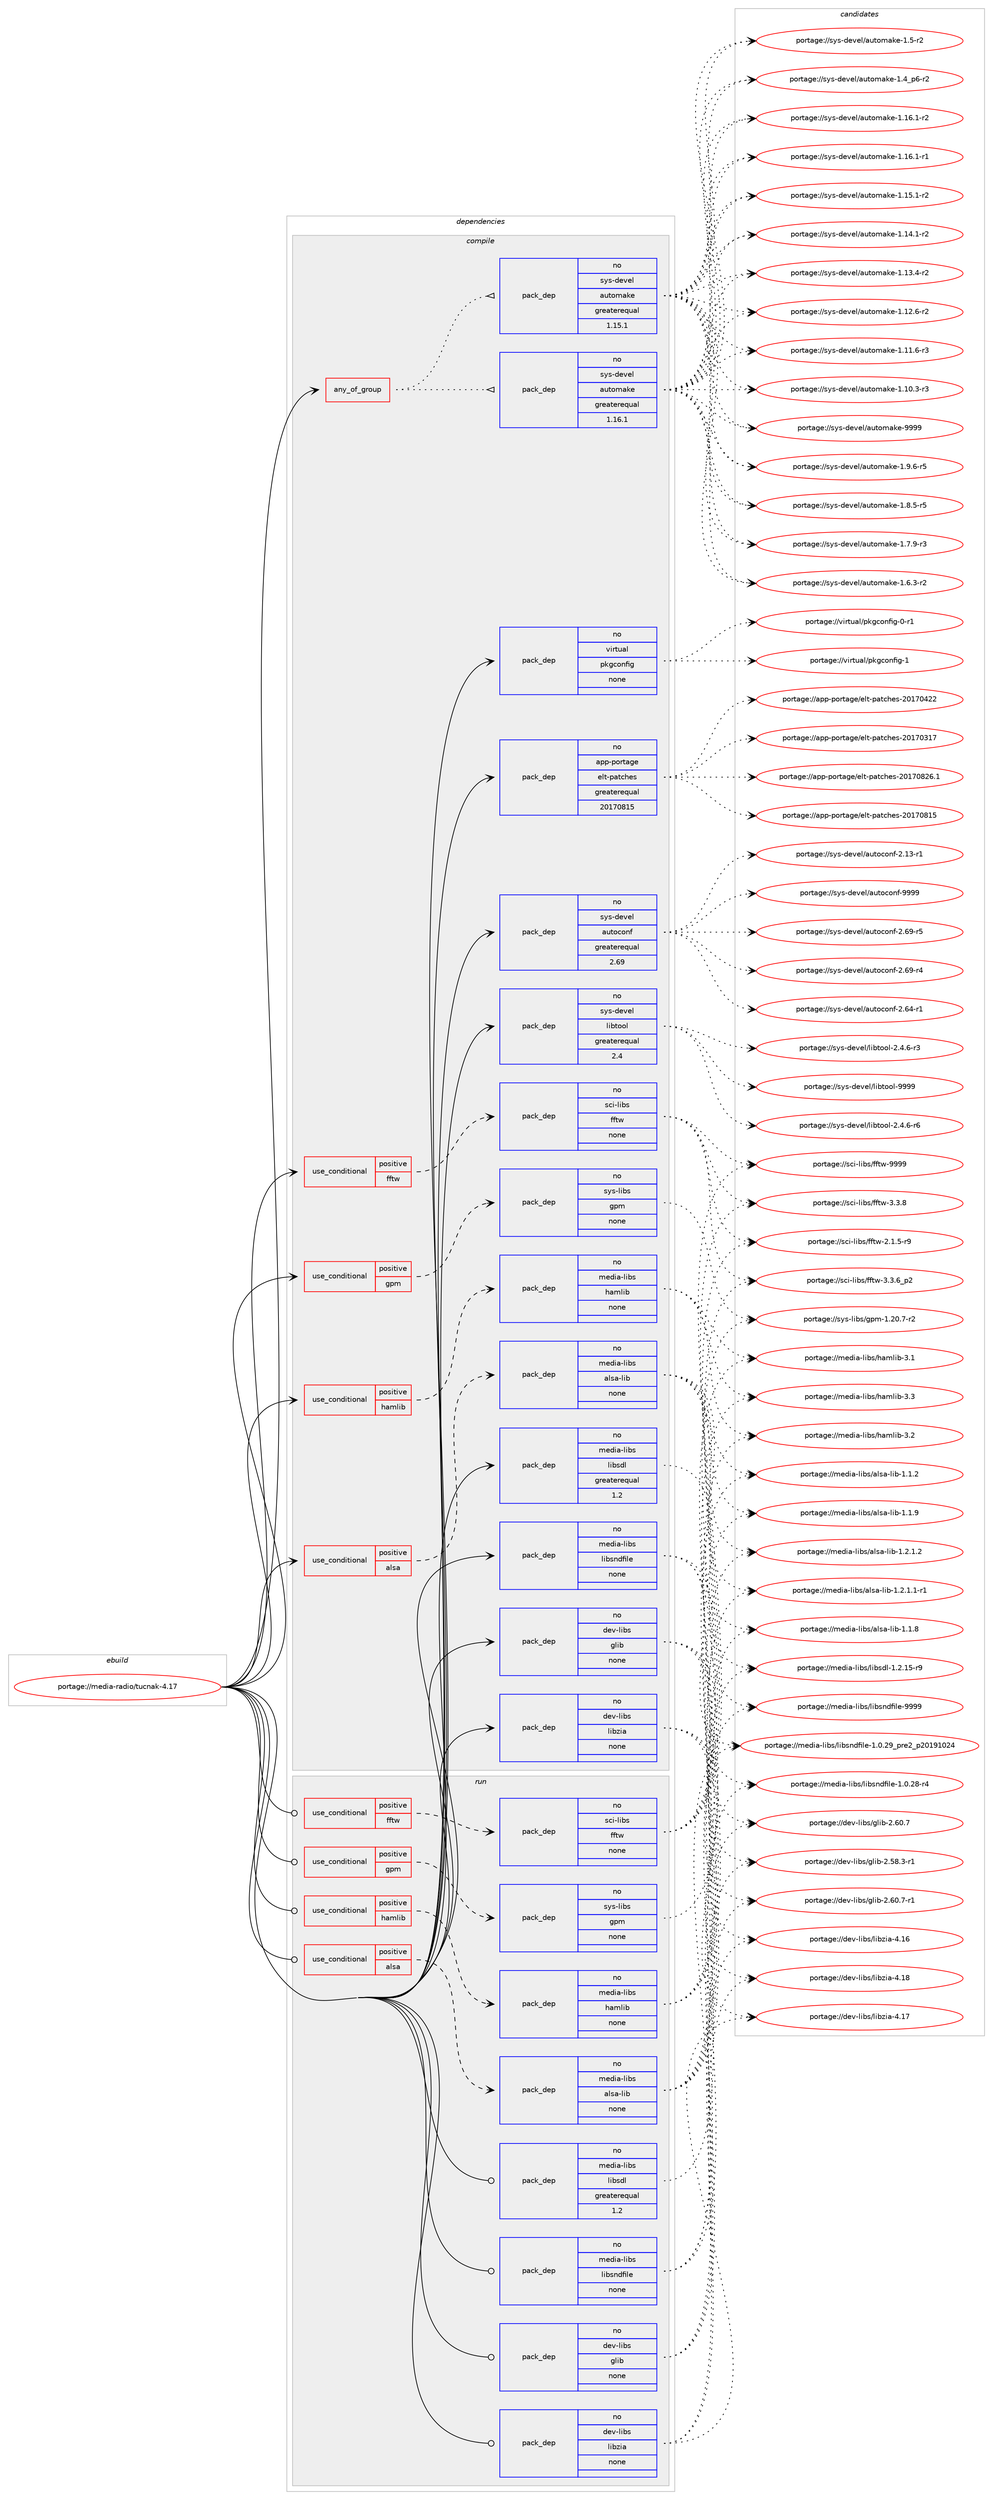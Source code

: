 digraph prolog {

# *************
# Graph options
# *************

newrank=true;
concentrate=true;
compound=true;
graph [rankdir=LR,fontname=Helvetica,fontsize=10,ranksep=1.5];#, ranksep=2.5, nodesep=0.2];
edge  [arrowhead=vee];
node  [fontname=Helvetica,fontsize=10];

# **********
# The ebuild
# **********

subgraph cluster_leftcol {
color=gray;
label=<<i>ebuild</i>>;
id [label="portage://media-radio/tucnak-4.17", color=red, width=4, href="../media-radio/tucnak-4.17.svg"];
}

# ****************
# The dependencies
# ****************

subgraph cluster_midcol {
color=gray;
label=<<i>dependencies</i>>;
subgraph cluster_compile {
fillcolor="#eeeeee";
style=filled;
label=<<i>compile</i>>;
subgraph any2864 {
dependency197379 [label=<<TABLE BORDER="0" CELLBORDER="1" CELLSPACING="0" CELLPADDING="4"><TR><TD CELLPADDING="10">any_of_group</TD></TR></TABLE>>, shape=none, color=red];subgraph pack149423 {
dependency197380 [label=<<TABLE BORDER="0" CELLBORDER="1" CELLSPACING="0" CELLPADDING="4" WIDTH="220"><TR><TD ROWSPAN="6" CELLPADDING="30">pack_dep</TD></TR><TR><TD WIDTH="110">no</TD></TR><TR><TD>sys-devel</TD></TR><TR><TD>automake</TD></TR><TR><TD>greaterequal</TD></TR><TR><TD>1.16.1</TD></TR></TABLE>>, shape=none, color=blue];
}
dependency197379:e -> dependency197380:w [weight=20,style="dotted",arrowhead="oinv"];
subgraph pack149424 {
dependency197381 [label=<<TABLE BORDER="0" CELLBORDER="1" CELLSPACING="0" CELLPADDING="4" WIDTH="220"><TR><TD ROWSPAN="6" CELLPADDING="30">pack_dep</TD></TR><TR><TD WIDTH="110">no</TD></TR><TR><TD>sys-devel</TD></TR><TR><TD>automake</TD></TR><TR><TD>greaterequal</TD></TR><TR><TD>1.15.1</TD></TR></TABLE>>, shape=none, color=blue];
}
dependency197379:e -> dependency197381:w [weight=20,style="dotted",arrowhead="oinv"];
}
id:e -> dependency197379:w [weight=20,style="solid",arrowhead="vee"];
subgraph cond44942 {
dependency197382 [label=<<TABLE BORDER="0" CELLBORDER="1" CELLSPACING="0" CELLPADDING="4"><TR><TD ROWSPAN="3" CELLPADDING="10">use_conditional</TD></TR><TR><TD>positive</TD></TR><TR><TD>alsa</TD></TR></TABLE>>, shape=none, color=red];
subgraph pack149425 {
dependency197383 [label=<<TABLE BORDER="0" CELLBORDER="1" CELLSPACING="0" CELLPADDING="4" WIDTH="220"><TR><TD ROWSPAN="6" CELLPADDING="30">pack_dep</TD></TR><TR><TD WIDTH="110">no</TD></TR><TR><TD>media-libs</TD></TR><TR><TD>alsa-lib</TD></TR><TR><TD>none</TD></TR><TR><TD></TD></TR></TABLE>>, shape=none, color=blue];
}
dependency197382:e -> dependency197383:w [weight=20,style="dashed",arrowhead="vee"];
}
id:e -> dependency197382:w [weight=20,style="solid",arrowhead="vee"];
subgraph cond44943 {
dependency197384 [label=<<TABLE BORDER="0" CELLBORDER="1" CELLSPACING="0" CELLPADDING="4"><TR><TD ROWSPAN="3" CELLPADDING="10">use_conditional</TD></TR><TR><TD>positive</TD></TR><TR><TD>fftw</TD></TR></TABLE>>, shape=none, color=red];
subgraph pack149426 {
dependency197385 [label=<<TABLE BORDER="0" CELLBORDER="1" CELLSPACING="0" CELLPADDING="4" WIDTH="220"><TR><TD ROWSPAN="6" CELLPADDING="30">pack_dep</TD></TR><TR><TD WIDTH="110">no</TD></TR><TR><TD>sci-libs</TD></TR><TR><TD>fftw</TD></TR><TR><TD>none</TD></TR><TR><TD></TD></TR></TABLE>>, shape=none, color=blue];
}
dependency197384:e -> dependency197385:w [weight=20,style="dashed",arrowhead="vee"];
}
id:e -> dependency197384:w [weight=20,style="solid",arrowhead="vee"];
subgraph cond44944 {
dependency197386 [label=<<TABLE BORDER="0" CELLBORDER="1" CELLSPACING="0" CELLPADDING="4"><TR><TD ROWSPAN="3" CELLPADDING="10">use_conditional</TD></TR><TR><TD>positive</TD></TR><TR><TD>gpm</TD></TR></TABLE>>, shape=none, color=red];
subgraph pack149427 {
dependency197387 [label=<<TABLE BORDER="0" CELLBORDER="1" CELLSPACING="0" CELLPADDING="4" WIDTH="220"><TR><TD ROWSPAN="6" CELLPADDING="30">pack_dep</TD></TR><TR><TD WIDTH="110">no</TD></TR><TR><TD>sys-libs</TD></TR><TR><TD>gpm</TD></TR><TR><TD>none</TD></TR><TR><TD></TD></TR></TABLE>>, shape=none, color=blue];
}
dependency197386:e -> dependency197387:w [weight=20,style="dashed",arrowhead="vee"];
}
id:e -> dependency197386:w [weight=20,style="solid",arrowhead="vee"];
subgraph cond44945 {
dependency197388 [label=<<TABLE BORDER="0" CELLBORDER="1" CELLSPACING="0" CELLPADDING="4"><TR><TD ROWSPAN="3" CELLPADDING="10">use_conditional</TD></TR><TR><TD>positive</TD></TR><TR><TD>hamlib</TD></TR></TABLE>>, shape=none, color=red];
subgraph pack149428 {
dependency197389 [label=<<TABLE BORDER="0" CELLBORDER="1" CELLSPACING="0" CELLPADDING="4" WIDTH="220"><TR><TD ROWSPAN="6" CELLPADDING="30">pack_dep</TD></TR><TR><TD WIDTH="110">no</TD></TR><TR><TD>media-libs</TD></TR><TR><TD>hamlib</TD></TR><TR><TD>none</TD></TR><TR><TD></TD></TR></TABLE>>, shape=none, color=blue];
}
dependency197388:e -> dependency197389:w [weight=20,style="dashed",arrowhead="vee"];
}
id:e -> dependency197388:w [weight=20,style="solid",arrowhead="vee"];
subgraph pack149429 {
dependency197390 [label=<<TABLE BORDER="0" CELLBORDER="1" CELLSPACING="0" CELLPADDING="4" WIDTH="220"><TR><TD ROWSPAN="6" CELLPADDING="30">pack_dep</TD></TR><TR><TD WIDTH="110">no</TD></TR><TR><TD>app-portage</TD></TR><TR><TD>elt-patches</TD></TR><TR><TD>greaterequal</TD></TR><TR><TD>20170815</TD></TR></TABLE>>, shape=none, color=blue];
}
id:e -> dependency197390:w [weight=20,style="solid",arrowhead="vee"];
subgraph pack149430 {
dependency197391 [label=<<TABLE BORDER="0" CELLBORDER="1" CELLSPACING="0" CELLPADDING="4" WIDTH="220"><TR><TD ROWSPAN="6" CELLPADDING="30">pack_dep</TD></TR><TR><TD WIDTH="110">no</TD></TR><TR><TD>dev-libs</TD></TR><TR><TD>glib</TD></TR><TR><TD>none</TD></TR><TR><TD></TD></TR></TABLE>>, shape=none, color=blue];
}
id:e -> dependency197391:w [weight=20,style="solid",arrowhead="vee"];
subgraph pack149431 {
dependency197392 [label=<<TABLE BORDER="0" CELLBORDER="1" CELLSPACING="0" CELLPADDING="4" WIDTH="220"><TR><TD ROWSPAN="6" CELLPADDING="30">pack_dep</TD></TR><TR><TD WIDTH="110">no</TD></TR><TR><TD>dev-libs</TD></TR><TR><TD>libzia</TD></TR><TR><TD>none</TD></TR><TR><TD></TD></TR></TABLE>>, shape=none, color=blue];
}
id:e -> dependency197392:w [weight=20,style="solid",arrowhead="vee"];
subgraph pack149432 {
dependency197393 [label=<<TABLE BORDER="0" CELLBORDER="1" CELLSPACING="0" CELLPADDING="4" WIDTH="220"><TR><TD ROWSPAN="6" CELLPADDING="30">pack_dep</TD></TR><TR><TD WIDTH="110">no</TD></TR><TR><TD>media-libs</TD></TR><TR><TD>libsdl</TD></TR><TR><TD>greaterequal</TD></TR><TR><TD>1.2</TD></TR></TABLE>>, shape=none, color=blue];
}
id:e -> dependency197393:w [weight=20,style="solid",arrowhead="vee"];
subgraph pack149433 {
dependency197394 [label=<<TABLE BORDER="0" CELLBORDER="1" CELLSPACING="0" CELLPADDING="4" WIDTH="220"><TR><TD ROWSPAN="6" CELLPADDING="30">pack_dep</TD></TR><TR><TD WIDTH="110">no</TD></TR><TR><TD>media-libs</TD></TR><TR><TD>libsndfile</TD></TR><TR><TD>none</TD></TR><TR><TD></TD></TR></TABLE>>, shape=none, color=blue];
}
id:e -> dependency197394:w [weight=20,style="solid",arrowhead="vee"];
subgraph pack149434 {
dependency197395 [label=<<TABLE BORDER="0" CELLBORDER="1" CELLSPACING="0" CELLPADDING="4" WIDTH="220"><TR><TD ROWSPAN="6" CELLPADDING="30">pack_dep</TD></TR><TR><TD WIDTH="110">no</TD></TR><TR><TD>sys-devel</TD></TR><TR><TD>autoconf</TD></TR><TR><TD>greaterequal</TD></TR><TR><TD>2.69</TD></TR></TABLE>>, shape=none, color=blue];
}
id:e -> dependency197395:w [weight=20,style="solid",arrowhead="vee"];
subgraph pack149435 {
dependency197396 [label=<<TABLE BORDER="0" CELLBORDER="1" CELLSPACING="0" CELLPADDING="4" WIDTH="220"><TR><TD ROWSPAN="6" CELLPADDING="30">pack_dep</TD></TR><TR><TD WIDTH="110">no</TD></TR><TR><TD>sys-devel</TD></TR><TR><TD>libtool</TD></TR><TR><TD>greaterequal</TD></TR><TR><TD>2.4</TD></TR></TABLE>>, shape=none, color=blue];
}
id:e -> dependency197396:w [weight=20,style="solid",arrowhead="vee"];
subgraph pack149436 {
dependency197397 [label=<<TABLE BORDER="0" CELLBORDER="1" CELLSPACING="0" CELLPADDING="4" WIDTH="220"><TR><TD ROWSPAN="6" CELLPADDING="30">pack_dep</TD></TR><TR><TD WIDTH="110">no</TD></TR><TR><TD>virtual</TD></TR><TR><TD>pkgconfig</TD></TR><TR><TD>none</TD></TR><TR><TD></TD></TR></TABLE>>, shape=none, color=blue];
}
id:e -> dependency197397:w [weight=20,style="solid",arrowhead="vee"];
}
subgraph cluster_compileandrun {
fillcolor="#eeeeee";
style=filled;
label=<<i>compile and run</i>>;
}
subgraph cluster_run {
fillcolor="#eeeeee";
style=filled;
label=<<i>run</i>>;
subgraph cond44946 {
dependency197398 [label=<<TABLE BORDER="0" CELLBORDER="1" CELLSPACING="0" CELLPADDING="4"><TR><TD ROWSPAN="3" CELLPADDING="10">use_conditional</TD></TR><TR><TD>positive</TD></TR><TR><TD>alsa</TD></TR></TABLE>>, shape=none, color=red];
subgraph pack149437 {
dependency197399 [label=<<TABLE BORDER="0" CELLBORDER="1" CELLSPACING="0" CELLPADDING="4" WIDTH="220"><TR><TD ROWSPAN="6" CELLPADDING="30">pack_dep</TD></TR><TR><TD WIDTH="110">no</TD></TR><TR><TD>media-libs</TD></TR><TR><TD>alsa-lib</TD></TR><TR><TD>none</TD></TR><TR><TD></TD></TR></TABLE>>, shape=none, color=blue];
}
dependency197398:e -> dependency197399:w [weight=20,style="dashed",arrowhead="vee"];
}
id:e -> dependency197398:w [weight=20,style="solid",arrowhead="odot"];
subgraph cond44947 {
dependency197400 [label=<<TABLE BORDER="0" CELLBORDER="1" CELLSPACING="0" CELLPADDING="4"><TR><TD ROWSPAN="3" CELLPADDING="10">use_conditional</TD></TR><TR><TD>positive</TD></TR><TR><TD>fftw</TD></TR></TABLE>>, shape=none, color=red];
subgraph pack149438 {
dependency197401 [label=<<TABLE BORDER="0" CELLBORDER="1" CELLSPACING="0" CELLPADDING="4" WIDTH="220"><TR><TD ROWSPAN="6" CELLPADDING="30">pack_dep</TD></TR><TR><TD WIDTH="110">no</TD></TR><TR><TD>sci-libs</TD></TR><TR><TD>fftw</TD></TR><TR><TD>none</TD></TR><TR><TD></TD></TR></TABLE>>, shape=none, color=blue];
}
dependency197400:e -> dependency197401:w [weight=20,style="dashed",arrowhead="vee"];
}
id:e -> dependency197400:w [weight=20,style="solid",arrowhead="odot"];
subgraph cond44948 {
dependency197402 [label=<<TABLE BORDER="0" CELLBORDER="1" CELLSPACING="0" CELLPADDING="4"><TR><TD ROWSPAN="3" CELLPADDING="10">use_conditional</TD></TR><TR><TD>positive</TD></TR><TR><TD>gpm</TD></TR></TABLE>>, shape=none, color=red];
subgraph pack149439 {
dependency197403 [label=<<TABLE BORDER="0" CELLBORDER="1" CELLSPACING="0" CELLPADDING="4" WIDTH="220"><TR><TD ROWSPAN="6" CELLPADDING="30">pack_dep</TD></TR><TR><TD WIDTH="110">no</TD></TR><TR><TD>sys-libs</TD></TR><TR><TD>gpm</TD></TR><TR><TD>none</TD></TR><TR><TD></TD></TR></TABLE>>, shape=none, color=blue];
}
dependency197402:e -> dependency197403:w [weight=20,style="dashed",arrowhead="vee"];
}
id:e -> dependency197402:w [weight=20,style="solid",arrowhead="odot"];
subgraph cond44949 {
dependency197404 [label=<<TABLE BORDER="0" CELLBORDER="1" CELLSPACING="0" CELLPADDING="4"><TR><TD ROWSPAN="3" CELLPADDING="10">use_conditional</TD></TR><TR><TD>positive</TD></TR><TR><TD>hamlib</TD></TR></TABLE>>, shape=none, color=red];
subgraph pack149440 {
dependency197405 [label=<<TABLE BORDER="0" CELLBORDER="1" CELLSPACING="0" CELLPADDING="4" WIDTH="220"><TR><TD ROWSPAN="6" CELLPADDING="30">pack_dep</TD></TR><TR><TD WIDTH="110">no</TD></TR><TR><TD>media-libs</TD></TR><TR><TD>hamlib</TD></TR><TR><TD>none</TD></TR><TR><TD></TD></TR></TABLE>>, shape=none, color=blue];
}
dependency197404:e -> dependency197405:w [weight=20,style="dashed",arrowhead="vee"];
}
id:e -> dependency197404:w [weight=20,style="solid",arrowhead="odot"];
subgraph pack149441 {
dependency197406 [label=<<TABLE BORDER="0" CELLBORDER="1" CELLSPACING="0" CELLPADDING="4" WIDTH="220"><TR><TD ROWSPAN="6" CELLPADDING="30">pack_dep</TD></TR><TR><TD WIDTH="110">no</TD></TR><TR><TD>dev-libs</TD></TR><TR><TD>glib</TD></TR><TR><TD>none</TD></TR><TR><TD></TD></TR></TABLE>>, shape=none, color=blue];
}
id:e -> dependency197406:w [weight=20,style="solid",arrowhead="odot"];
subgraph pack149442 {
dependency197407 [label=<<TABLE BORDER="0" CELLBORDER="1" CELLSPACING="0" CELLPADDING="4" WIDTH="220"><TR><TD ROWSPAN="6" CELLPADDING="30">pack_dep</TD></TR><TR><TD WIDTH="110">no</TD></TR><TR><TD>dev-libs</TD></TR><TR><TD>libzia</TD></TR><TR><TD>none</TD></TR><TR><TD></TD></TR></TABLE>>, shape=none, color=blue];
}
id:e -> dependency197407:w [weight=20,style="solid",arrowhead="odot"];
subgraph pack149443 {
dependency197408 [label=<<TABLE BORDER="0" CELLBORDER="1" CELLSPACING="0" CELLPADDING="4" WIDTH="220"><TR><TD ROWSPAN="6" CELLPADDING="30">pack_dep</TD></TR><TR><TD WIDTH="110">no</TD></TR><TR><TD>media-libs</TD></TR><TR><TD>libsdl</TD></TR><TR><TD>greaterequal</TD></TR><TR><TD>1.2</TD></TR></TABLE>>, shape=none, color=blue];
}
id:e -> dependency197408:w [weight=20,style="solid",arrowhead="odot"];
subgraph pack149444 {
dependency197409 [label=<<TABLE BORDER="0" CELLBORDER="1" CELLSPACING="0" CELLPADDING="4" WIDTH="220"><TR><TD ROWSPAN="6" CELLPADDING="30">pack_dep</TD></TR><TR><TD WIDTH="110">no</TD></TR><TR><TD>media-libs</TD></TR><TR><TD>libsndfile</TD></TR><TR><TD>none</TD></TR><TR><TD></TD></TR></TABLE>>, shape=none, color=blue];
}
id:e -> dependency197409:w [weight=20,style="solid",arrowhead="odot"];
}
}

# **************
# The candidates
# **************

subgraph cluster_choices {
rank=same;
color=gray;
label=<<i>candidates</i>>;

subgraph choice149423 {
color=black;
nodesep=1;
choice115121115451001011181011084797117116111109971071014557575757 [label="portage://sys-devel/automake-9999", color=red, width=4,href="../sys-devel/automake-9999.svg"];
choice115121115451001011181011084797117116111109971071014549465746544511453 [label="portage://sys-devel/automake-1.9.6-r5", color=red, width=4,href="../sys-devel/automake-1.9.6-r5.svg"];
choice115121115451001011181011084797117116111109971071014549465646534511453 [label="portage://sys-devel/automake-1.8.5-r5", color=red, width=4,href="../sys-devel/automake-1.8.5-r5.svg"];
choice115121115451001011181011084797117116111109971071014549465546574511451 [label="portage://sys-devel/automake-1.7.9-r3", color=red, width=4,href="../sys-devel/automake-1.7.9-r3.svg"];
choice115121115451001011181011084797117116111109971071014549465446514511450 [label="portage://sys-devel/automake-1.6.3-r2", color=red, width=4,href="../sys-devel/automake-1.6.3-r2.svg"];
choice11512111545100101118101108479711711611110997107101454946534511450 [label="portage://sys-devel/automake-1.5-r2", color=red, width=4,href="../sys-devel/automake-1.5-r2.svg"];
choice115121115451001011181011084797117116111109971071014549465295112544511450 [label="portage://sys-devel/automake-1.4_p6-r2", color=red, width=4,href="../sys-devel/automake-1.4_p6-r2.svg"];
choice11512111545100101118101108479711711611110997107101454946495446494511450 [label="portage://sys-devel/automake-1.16.1-r2", color=red, width=4,href="../sys-devel/automake-1.16.1-r2.svg"];
choice11512111545100101118101108479711711611110997107101454946495446494511449 [label="portage://sys-devel/automake-1.16.1-r1", color=red, width=4,href="../sys-devel/automake-1.16.1-r1.svg"];
choice11512111545100101118101108479711711611110997107101454946495346494511450 [label="portage://sys-devel/automake-1.15.1-r2", color=red, width=4,href="../sys-devel/automake-1.15.1-r2.svg"];
choice11512111545100101118101108479711711611110997107101454946495246494511450 [label="portage://sys-devel/automake-1.14.1-r2", color=red, width=4,href="../sys-devel/automake-1.14.1-r2.svg"];
choice11512111545100101118101108479711711611110997107101454946495146524511450 [label="portage://sys-devel/automake-1.13.4-r2", color=red, width=4,href="../sys-devel/automake-1.13.4-r2.svg"];
choice11512111545100101118101108479711711611110997107101454946495046544511450 [label="portage://sys-devel/automake-1.12.6-r2", color=red, width=4,href="../sys-devel/automake-1.12.6-r2.svg"];
choice11512111545100101118101108479711711611110997107101454946494946544511451 [label="portage://sys-devel/automake-1.11.6-r3", color=red, width=4,href="../sys-devel/automake-1.11.6-r3.svg"];
choice11512111545100101118101108479711711611110997107101454946494846514511451 [label="portage://sys-devel/automake-1.10.3-r3", color=red, width=4,href="../sys-devel/automake-1.10.3-r3.svg"];
dependency197380:e -> choice115121115451001011181011084797117116111109971071014557575757:w [style=dotted,weight="100"];
dependency197380:e -> choice115121115451001011181011084797117116111109971071014549465746544511453:w [style=dotted,weight="100"];
dependency197380:e -> choice115121115451001011181011084797117116111109971071014549465646534511453:w [style=dotted,weight="100"];
dependency197380:e -> choice115121115451001011181011084797117116111109971071014549465546574511451:w [style=dotted,weight="100"];
dependency197380:e -> choice115121115451001011181011084797117116111109971071014549465446514511450:w [style=dotted,weight="100"];
dependency197380:e -> choice11512111545100101118101108479711711611110997107101454946534511450:w [style=dotted,weight="100"];
dependency197380:e -> choice115121115451001011181011084797117116111109971071014549465295112544511450:w [style=dotted,weight="100"];
dependency197380:e -> choice11512111545100101118101108479711711611110997107101454946495446494511450:w [style=dotted,weight="100"];
dependency197380:e -> choice11512111545100101118101108479711711611110997107101454946495446494511449:w [style=dotted,weight="100"];
dependency197380:e -> choice11512111545100101118101108479711711611110997107101454946495346494511450:w [style=dotted,weight="100"];
dependency197380:e -> choice11512111545100101118101108479711711611110997107101454946495246494511450:w [style=dotted,weight="100"];
dependency197380:e -> choice11512111545100101118101108479711711611110997107101454946495146524511450:w [style=dotted,weight="100"];
dependency197380:e -> choice11512111545100101118101108479711711611110997107101454946495046544511450:w [style=dotted,weight="100"];
dependency197380:e -> choice11512111545100101118101108479711711611110997107101454946494946544511451:w [style=dotted,weight="100"];
dependency197380:e -> choice11512111545100101118101108479711711611110997107101454946494846514511451:w [style=dotted,weight="100"];
}
subgraph choice149424 {
color=black;
nodesep=1;
choice115121115451001011181011084797117116111109971071014557575757 [label="portage://sys-devel/automake-9999", color=red, width=4,href="../sys-devel/automake-9999.svg"];
choice115121115451001011181011084797117116111109971071014549465746544511453 [label="portage://sys-devel/automake-1.9.6-r5", color=red, width=4,href="../sys-devel/automake-1.9.6-r5.svg"];
choice115121115451001011181011084797117116111109971071014549465646534511453 [label="portage://sys-devel/automake-1.8.5-r5", color=red, width=4,href="../sys-devel/automake-1.8.5-r5.svg"];
choice115121115451001011181011084797117116111109971071014549465546574511451 [label="portage://sys-devel/automake-1.7.9-r3", color=red, width=4,href="../sys-devel/automake-1.7.9-r3.svg"];
choice115121115451001011181011084797117116111109971071014549465446514511450 [label="portage://sys-devel/automake-1.6.3-r2", color=red, width=4,href="../sys-devel/automake-1.6.3-r2.svg"];
choice11512111545100101118101108479711711611110997107101454946534511450 [label="portage://sys-devel/automake-1.5-r2", color=red, width=4,href="../sys-devel/automake-1.5-r2.svg"];
choice115121115451001011181011084797117116111109971071014549465295112544511450 [label="portage://sys-devel/automake-1.4_p6-r2", color=red, width=4,href="../sys-devel/automake-1.4_p6-r2.svg"];
choice11512111545100101118101108479711711611110997107101454946495446494511450 [label="portage://sys-devel/automake-1.16.1-r2", color=red, width=4,href="../sys-devel/automake-1.16.1-r2.svg"];
choice11512111545100101118101108479711711611110997107101454946495446494511449 [label="portage://sys-devel/automake-1.16.1-r1", color=red, width=4,href="../sys-devel/automake-1.16.1-r1.svg"];
choice11512111545100101118101108479711711611110997107101454946495346494511450 [label="portage://sys-devel/automake-1.15.1-r2", color=red, width=4,href="../sys-devel/automake-1.15.1-r2.svg"];
choice11512111545100101118101108479711711611110997107101454946495246494511450 [label="portage://sys-devel/automake-1.14.1-r2", color=red, width=4,href="../sys-devel/automake-1.14.1-r2.svg"];
choice11512111545100101118101108479711711611110997107101454946495146524511450 [label="portage://sys-devel/automake-1.13.4-r2", color=red, width=4,href="../sys-devel/automake-1.13.4-r2.svg"];
choice11512111545100101118101108479711711611110997107101454946495046544511450 [label="portage://sys-devel/automake-1.12.6-r2", color=red, width=4,href="../sys-devel/automake-1.12.6-r2.svg"];
choice11512111545100101118101108479711711611110997107101454946494946544511451 [label="portage://sys-devel/automake-1.11.6-r3", color=red, width=4,href="../sys-devel/automake-1.11.6-r3.svg"];
choice11512111545100101118101108479711711611110997107101454946494846514511451 [label="portage://sys-devel/automake-1.10.3-r3", color=red, width=4,href="../sys-devel/automake-1.10.3-r3.svg"];
dependency197381:e -> choice115121115451001011181011084797117116111109971071014557575757:w [style=dotted,weight="100"];
dependency197381:e -> choice115121115451001011181011084797117116111109971071014549465746544511453:w [style=dotted,weight="100"];
dependency197381:e -> choice115121115451001011181011084797117116111109971071014549465646534511453:w [style=dotted,weight="100"];
dependency197381:e -> choice115121115451001011181011084797117116111109971071014549465546574511451:w [style=dotted,weight="100"];
dependency197381:e -> choice115121115451001011181011084797117116111109971071014549465446514511450:w [style=dotted,weight="100"];
dependency197381:e -> choice11512111545100101118101108479711711611110997107101454946534511450:w [style=dotted,weight="100"];
dependency197381:e -> choice115121115451001011181011084797117116111109971071014549465295112544511450:w [style=dotted,weight="100"];
dependency197381:e -> choice11512111545100101118101108479711711611110997107101454946495446494511450:w [style=dotted,weight="100"];
dependency197381:e -> choice11512111545100101118101108479711711611110997107101454946495446494511449:w [style=dotted,weight="100"];
dependency197381:e -> choice11512111545100101118101108479711711611110997107101454946495346494511450:w [style=dotted,weight="100"];
dependency197381:e -> choice11512111545100101118101108479711711611110997107101454946495246494511450:w [style=dotted,weight="100"];
dependency197381:e -> choice11512111545100101118101108479711711611110997107101454946495146524511450:w [style=dotted,weight="100"];
dependency197381:e -> choice11512111545100101118101108479711711611110997107101454946495046544511450:w [style=dotted,weight="100"];
dependency197381:e -> choice11512111545100101118101108479711711611110997107101454946494946544511451:w [style=dotted,weight="100"];
dependency197381:e -> choice11512111545100101118101108479711711611110997107101454946494846514511451:w [style=dotted,weight="100"];
}
subgraph choice149425 {
color=black;
nodesep=1;
choice10910110010597451081059811547971081159745108105984549465046494650 [label="portage://media-libs/alsa-lib-1.2.1.2", color=red, width=4,href="../media-libs/alsa-lib-1.2.1.2.svg"];
choice109101100105974510810598115479710811597451081059845494650464946494511449 [label="portage://media-libs/alsa-lib-1.2.1.1-r1", color=red, width=4,href="../media-libs/alsa-lib-1.2.1.1-r1.svg"];
choice1091011001059745108105981154797108115974510810598454946494657 [label="portage://media-libs/alsa-lib-1.1.9", color=red, width=4,href="../media-libs/alsa-lib-1.1.9.svg"];
choice1091011001059745108105981154797108115974510810598454946494656 [label="portage://media-libs/alsa-lib-1.1.8", color=red, width=4,href="../media-libs/alsa-lib-1.1.8.svg"];
choice1091011001059745108105981154797108115974510810598454946494650 [label="portage://media-libs/alsa-lib-1.1.2", color=red, width=4,href="../media-libs/alsa-lib-1.1.2.svg"];
dependency197383:e -> choice10910110010597451081059811547971081159745108105984549465046494650:w [style=dotted,weight="100"];
dependency197383:e -> choice109101100105974510810598115479710811597451081059845494650464946494511449:w [style=dotted,weight="100"];
dependency197383:e -> choice1091011001059745108105981154797108115974510810598454946494657:w [style=dotted,weight="100"];
dependency197383:e -> choice1091011001059745108105981154797108115974510810598454946494656:w [style=dotted,weight="100"];
dependency197383:e -> choice1091011001059745108105981154797108115974510810598454946494650:w [style=dotted,weight="100"];
}
subgraph choice149426 {
color=black;
nodesep=1;
choice115991054510810598115471021021161194557575757 [label="portage://sci-libs/fftw-9999", color=red, width=4,href="../sci-libs/fftw-9999.svg"];
choice11599105451081059811547102102116119455146514656 [label="portage://sci-libs/fftw-3.3.8", color=red, width=4,href="../sci-libs/fftw-3.3.8.svg"];
choice115991054510810598115471021021161194551465146549511250 [label="portage://sci-libs/fftw-3.3.6_p2", color=red, width=4,href="../sci-libs/fftw-3.3.6_p2.svg"];
choice115991054510810598115471021021161194550464946534511457 [label="portage://sci-libs/fftw-2.1.5-r9", color=red, width=4,href="../sci-libs/fftw-2.1.5-r9.svg"];
dependency197385:e -> choice115991054510810598115471021021161194557575757:w [style=dotted,weight="100"];
dependency197385:e -> choice11599105451081059811547102102116119455146514656:w [style=dotted,weight="100"];
dependency197385:e -> choice115991054510810598115471021021161194551465146549511250:w [style=dotted,weight="100"];
dependency197385:e -> choice115991054510810598115471021021161194550464946534511457:w [style=dotted,weight="100"];
}
subgraph choice149427 {
color=black;
nodesep=1;
choice115121115451081059811547103112109454946504846554511450 [label="portage://sys-libs/gpm-1.20.7-r2", color=red, width=4,href="../sys-libs/gpm-1.20.7-r2.svg"];
dependency197387:e -> choice115121115451081059811547103112109454946504846554511450:w [style=dotted,weight="100"];
}
subgraph choice149428 {
color=black;
nodesep=1;
choice10910110010597451081059811547104971091081059845514651 [label="portage://media-libs/hamlib-3.3", color=red, width=4,href="../media-libs/hamlib-3.3.svg"];
choice10910110010597451081059811547104971091081059845514650 [label="portage://media-libs/hamlib-3.2", color=red, width=4,href="../media-libs/hamlib-3.2.svg"];
choice10910110010597451081059811547104971091081059845514649 [label="portage://media-libs/hamlib-3.1", color=red, width=4,href="../media-libs/hamlib-3.1.svg"];
dependency197389:e -> choice10910110010597451081059811547104971091081059845514651:w [style=dotted,weight="100"];
dependency197389:e -> choice10910110010597451081059811547104971091081059845514650:w [style=dotted,weight="100"];
dependency197389:e -> choice10910110010597451081059811547104971091081059845514649:w [style=dotted,weight="100"];
}
subgraph choice149429 {
color=black;
nodesep=1;
choice971121124511211111411697103101471011081164511297116991041011154550484955485650544649 [label="portage://app-portage/elt-patches-20170826.1", color=red, width=4,href="../app-portage/elt-patches-20170826.1.svg"];
choice97112112451121111141169710310147101108116451129711699104101115455048495548564953 [label="portage://app-portage/elt-patches-20170815", color=red, width=4,href="../app-portage/elt-patches-20170815.svg"];
choice97112112451121111141169710310147101108116451129711699104101115455048495548525050 [label="portage://app-portage/elt-patches-20170422", color=red, width=4,href="../app-portage/elt-patches-20170422.svg"];
choice97112112451121111141169710310147101108116451129711699104101115455048495548514955 [label="portage://app-portage/elt-patches-20170317", color=red, width=4,href="../app-portage/elt-patches-20170317.svg"];
dependency197390:e -> choice971121124511211111411697103101471011081164511297116991041011154550484955485650544649:w [style=dotted,weight="100"];
dependency197390:e -> choice97112112451121111141169710310147101108116451129711699104101115455048495548564953:w [style=dotted,weight="100"];
dependency197390:e -> choice97112112451121111141169710310147101108116451129711699104101115455048495548525050:w [style=dotted,weight="100"];
dependency197390:e -> choice97112112451121111141169710310147101108116451129711699104101115455048495548514955:w [style=dotted,weight="100"];
}
subgraph choice149430 {
color=black;
nodesep=1;
choice10010111845108105981154710310810598455046544846554511449 [label="portage://dev-libs/glib-2.60.7-r1", color=red, width=4,href="../dev-libs/glib-2.60.7-r1.svg"];
choice1001011184510810598115471031081059845504654484655 [label="portage://dev-libs/glib-2.60.7", color=red, width=4,href="../dev-libs/glib-2.60.7.svg"];
choice10010111845108105981154710310810598455046535646514511449 [label="portage://dev-libs/glib-2.58.3-r1", color=red, width=4,href="../dev-libs/glib-2.58.3-r1.svg"];
dependency197391:e -> choice10010111845108105981154710310810598455046544846554511449:w [style=dotted,weight="100"];
dependency197391:e -> choice1001011184510810598115471031081059845504654484655:w [style=dotted,weight="100"];
dependency197391:e -> choice10010111845108105981154710310810598455046535646514511449:w [style=dotted,weight="100"];
}
subgraph choice149431 {
color=black;
nodesep=1;
choice10010111845108105981154710810598122105974552464956 [label="portage://dev-libs/libzia-4.18", color=red, width=4,href="../dev-libs/libzia-4.18.svg"];
choice10010111845108105981154710810598122105974552464955 [label="portage://dev-libs/libzia-4.17", color=red, width=4,href="../dev-libs/libzia-4.17.svg"];
choice10010111845108105981154710810598122105974552464954 [label="portage://dev-libs/libzia-4.16", color=red, width=4,href="../dev-libs/libzia-4.16.svg"];
dependency197392:e -> choice10010111845108105981154710810598122105974552464956:w [style=dotted,weight="100"];
dependency197392:e -> choice10010111845108105981154710810598122105974552464955:w [style=dotted,weight="100"];
dependency197392:e -> choice10010111845108105981154710810598122105974552464954:w [style=dotted,weight="100"];
}
subgraph choice149432 {
color=black;
nodesep=1;
choice1091011001059745108105981154710810598115100108454946504649534511457 [label="portage://media-libs/libsdl-1.2.15-r9", color=red, width=4,href="../media-libs/libsdl-1.2.15-r9.svg"];
dependency197393:e -> choice1091011001059745108105981154710810598115100108454946504649534511457:w [style=dotted,weight="100"];
}
subgraph choice149433 {
color=black;
nodesep=1;
choice10910110010597451081059811547108105981151101001021051081014557575757 [label="portage://media-libs/libsndfile-9999", color=red, width=4,href="../media-libs/libsndfile-9999.svg"];
choice1091011001059745108105981154710810598115110100102105108101454946484650579511211410150951125048495749485052 [label="portage://media-libs/libsndfile-1.0.29_pre2_p20191024", color=red, width=4,href="../media-libs/libsndfile-1.0.29_pre2_p20191024.svg"];
choice1091011001059745108105981154710810598115110100102105108101454946484650564511452 [label="portage://media-libs/libsndfile-1.0.28-r4", color=red, width=4,href="../media-libs/libsndfile-1.0.28-r4.svg"];
dependency197394:e -> choice10910110010597451081059811547108105981151101001021051081014557575757:w [style=dotted,weight="100"];
dependency197394:e -> choice1091011001059745108105981154710810598115110100102105108101454946484650579511211410150951125048495749485052:w [style=dotted,weight="100"];
dependency197394:e -> choice1091011001059745108105981154710810598115110100102105108101454946484650564511452:w [style=dotted,weight="100"];
}
subgraph choice149434 {
color=black;
nodesep=1;
choice115121115451001011181011084797117116111991111101024557575757 [label="portage://sys-devel/autoconf-9999", color=red, width=4,href="../sys-devel/autoconf-9999.svg"];
choice1151211154510010111810110847971171161119911111010245504654574511453 [label="portage://sys-devel/autoconf-2.69-r5", color=red, width=4,href="../sys-devel/autoconf-2.69-r5.svg"];
choice1151211154510010111810110847971171161119911111010245504654574511452 [label="portage://sys-devel/autoconf-2.69-r4", color=red, width=4,href="../sys-devel/autoconf-2.69-r4.svg"];
choice1151211154510010111810110847971171161119911111010245504654524511449 [label="portage://sys-devel/autoconf-2.64-r1", color=red, width=4,href="../sys-devel/autoconf-2.64-r1.svg"];
choice1151211154510010111810110847971171161119911111010245504649514511449 [label="portage://sys-devel/autoconf-2.13-r1", color=red, width=4,href="../sys-devel/autoconf-2.13-r1.svg"];
dependency197395:e -> choice115121115451001011181011084797117116111991111101024557575757:w [style=dotted,weight="100"];
dependency197395:e -> choice1151211154510010111810110847971171161119911111010245504654574511453:w [style=dotted,weight="100"];
dependency197395:e -> choice1151211154510010111810110847971171161119911111010245504654574511452:w [style=dotted,weight="100"];
dependency197395:e -> choice1151211154510010111810110847971171161119911111010245504654524511449:w [style=dotted,weight="100"];
dependency197395:e -> choice1151211154510010111810110847971171161119911111010245504649514511449:w [style=dotted,weight="100"];
}
subgraph choice149435 {
color=black;
nodesep=1;
choice1151211154510010111810110847108105981161111111084557575757 [label="portage://sys-devel/libtool-9999", color=red, width=4,href="../sys-devel/libtool-9999.svg"];
choice1151211154510010111810110847108105981161111111084550465246544511454 [label="portage://sys-devel/libtool-2.4.6-r6", color=red, width=4,href="../sys-devel/libtool-2.4.6-r6.svg"];
choice1151211154510010111810110847108105981161111111084550465246544511451 [label="portage://sys-devel/libtool-2.4.6-r3", color=red, width=4,href="../sys-devel/libtool-2.4.6-r3.svg"];
dependency197396:e -> choice1151211154510010111810110847108105981161111111084557575757:w [style=dotted,weight="100"];
dependency197396:e -> choice1151211154510010111810110847108105981161111111084550465246544511454:w [style=dotted,weight="100"];
dependency197396:e -> choice1151211154510010111810110847108105981161111111084550465246544511451:w [style=dotted,weight="100"];
}
subgraph choice149436 {
color=black;
nodesep=1;
choice1181051141161179710847112107103991111101021051034549 [label="portage://virtual/pkgconfig-1", color=red, width=4,href="../virtual/pkgconfig-1.svg"];
choice11810511411611797108471121071039911111010210510345484511449 [label="portage://virtual/pkgconfig-0-r1", color=red, width=4,href="../virtual/pkgconfig-0-r1.svg"];
dependency197397:e -> choice1181051141161179710847112107103991111101021051034549:w [style=dotted,weight="100"];
dependency197397:e -> choice11810511411611797108471121071039911111010210510345484511449:w [style=dotted,weight="100"];
}
subgraph choice149437 {
color=black;
nodesep=1;
choice10910110010597451081059811547971081159745108105984549465046494650 [label="portage://media-libs/alsa-lib-1.2.1.2", color=red, width=4,href="../media-libs/alsa-lib-1.2.1.2.svg"];
choice109101100105974510810598115479710811597451081059845494650464946494511449 [label="portage://media-libs/alsa-lib-1.2.1.1-r1", color=red, width=4,href="../media-libs/alsa-lib-1.2.1.1-r1.svg"];
choice1091011001059745108105981154797108115974510810598454946494657 [label="portage://media-libs/alsa-lib-1.1.9", color=red, width=4,href="../media-libs/alsa-lib-1.1.9.svg"];
choice1091011001059745108105981154797108115974510810598454946494656 [label="portage://media-libs/alsa-lib-1.1.8", color=red, width=4,href="../media-libs/alsa-lib-1.1.8.svg"];
choice1091011001059745108105981154797108115974510810598454946494650 [label="portage://media-libs/alsa-lib-1.1.2", color=red, width=4,href="../media-libs/alsa-lib-1.1.2.svg"];
dependency197399:e -> choice10910110010597451081059811547971081159745108105984549465046494650:w [style=dotted,weight="100"];
dependency197399:e -> choice109101100105974510810598115479710811597451081059845494650464946494511449:w [style=dotted,weight="100"];
dependency197399:e -> choice1091011001059745108105981154797108115974510810598454946494657:w [style=dotted,weight="100"];
dependency197399:e -> choice1091011001059745108105981154797108115974510810598454946494656:w [style=dotted,weight="100"];
dependency197399:e -> choice1091011001059745108105981154797108115974510810598454946494650:w [style=dotted,weight="100"];
}
subgraph choice149438 {
color=black;
nodesep=1;
choice115991054510810598115471021021161194557575757 [label="portage://sci-libs/fftw-9999", color=red, width=4,href="../sci-libs/fftw-9999.svg"];
choice11599105451081059811547102102116119455146514656 [label="portage://sci-libs/fftw-3.3.8", color=red, width=4,href="../sci-libs/fftw-3.3.8.svg"];
choice115991054510810598115471021021161194551465146549511250 [label="portage://sci-libs/fftw-3.3.6_p2", color=red, width=4,href="../sci-libs/fftw-3.3.6_p2.svg"];
choice115991054510810598115471021021161194550464946534511457 [label="portage://sci-libs/fftw-2.1.5-r9", color=red, width=4,href="../sci-libs/fftw-2.1.5-r9.svg"];
dependency197401:e -> choice115991054510810598115471021021161194557575757:w [style=dotted,weight="100"];
dependency197401:e -> choice11599105451081059811547102102116119455146514656:w [style=dotted,weight="100"];
dependency197401:e -> choice115991054510810598115471021021161194551465146549511250:w [style=dotted,weight="100"];
dependency197401:e -> choice115991054510810598115471021021161194550464946534511457:w [style=dotted,weight="100"];
}
subgraph choice149439 {
color=black;
nodesep=1;
choice115121115451081059811547103112109454946504846554511450 [label="portage://sys-libs/gpm-1.20.7-r2", color=red, width=4,href="../sys-libs/gpm-1.20.7-r2.svg"];
dependency197403:e -> choice115121115451081059811547103112109454946504846554511450:w [style=dotted,weight="100"];
}
subgraph choice149440 {
color=black;
nodesep=1;
choice10910110010597451081059811547104971091081059845514651 [label="portage://media-libs/hamlib-3.3", color=red, width=4,href="../media-libs/hamlib-3.3.svg"];
choice10910110010597451081059811547104971091081059845514650 [label="portage://media-libs/hamlib-3.2", color=red, width=4,href="../media-libs/hamlib-3.2.svg"];
choice10910110010597451081059811547104971091081059845514649 [label="portage://media-libs/hamlib-3.1", color=red, width=4,href="../media-libs/hamlib-3.1.svg"];
dependency197405:e -> choice10910110010597451081059811547104971091081059845514651:w [style=dotted,weight="100"];
dependency197405:e -> choice10910110010597451081059811547104971091081059845514650:w [style=dotted,weight="100"];
dependency197405:e -> choice10910110010597451081059811547104971091081059845514649:w [style=dotted,weight="100"];
}
subgraph choice149441 {
color=black;
nodesep=1;
choice10010111845108105981154710310810598455046544846554511449 [label="portage://dev-libs/glib-2.60.7-r1", color=red, width=4,href="../dev-libs/glib-2.60.7-r1.svg"];
choice1001011184510810598115471031081059845504654484655 [label="portage://dev-libs/glib-2.60.7", color=red, width=4,href="../dev-libs/glib-2.60.7.svg"];
choice10010111845108105981154710310810598455046535646514511449 [label="portage://dev-libs/glib-2.58.3-r1", color=red, width=4,href="../dev-libs/glib-2.58.3-r1.svg"];
dependency197406:e -> choice10010111845108105981154710310810598455046544846554511449:w [style=dotted,weight="100"];
dependency197406:e -> choice1001011184510810598115471031081059845504654484655:w [style=dotted,weight="100"];
dependency197406:e -> choice10010111845108105981154710310810598455046535646514511449:w [style=dotted,weight="100"];
}
subgraph choice149442 {
color=black;
nodesep=1;
choice10010111845108105981154710810598122105974552464956 [label="portage://dev-libs/libzia-4.18", color=red, width=4,href="../dev-libs/libzia-4.18.svg"];
choice10010111845108105981154710810598122105974552464955 [label="portage://dev-libs/libzia-4.17", color=red, width=4,href="../dev-libs/libzia-4.17.svg"];
choice10010111845108105981154710810598122105974552464954 [label="portage://dev-libs/libzia-4.16", color=red, width=4,href="../dev-libs/libzia-4.16.svg"];
dependency197407:e -> choice10010111845108105981154710810598122105974552464956:w [style=dotted,weight="100"];
dependency197407:e -> choice10010111845108105981154710810598122105974552464955:w [style=dotted,weight="100"];
dependency197407:e -> choice10010111845108105981154710810598122105974552464954:w [style=dotted,weight="100"];
}
subgraph choice149443 {
color=black;
nodesep=1;
choice1091011001059745108105981154710810598115100108454946504649534511457 [label="portage://media-libs/libsdl-1.2.15-r9", color=red, width=4,href="../media-libs/libsdl-1.2.15-r9.svg"];
dependency197408:e -> choice1091011001059745108105981154710810598115100108454946504649534511457:w [style=dotted,weight="100"];
}
subgraph choice149444 {
color=black;
nodesep=1;
choice10910110010597451081059811547108105981151101001021051081014557575757 [label="portage://media-libs/libsndfile-9999", color=red, width=4,href="../media-libs/libsndfile-9999.svg"];
choice1091011001059745108105981154710810598115110100102105108101454946484650579511211410150951125048495749485052 [label="portage://media-libs/libsndfile-1.0.29_pre2_p20191024", color=red, width=4,href="../media-libs/libsndfile-1.0.29_pre2_p20191024.svg"];
choice1091011001059745108105981154710810598115110100102105108101454946484650564511452 [label="portage://media-libs/libsndfile-1.0.28-r4", color=red, width=4,href="../media-libs/libsndfile-1.0.28-r4.svg"];
dependency197409:e -> choice10910110010597451081059811547108105981151101001021051081014557575757:w [style=dotted,weight="100"];
dependency197409:e -> choice1091011001059745108105981154710810598115110100102105108101454946484650579511211410150951125048495749485052:w [style=dotted,weight="100"];
dependency197409:e -> choice1091011001059745108105981154710810598115110100102105108101454946484650564511452:w [style=dotted,weight="100"];
}
}

}
